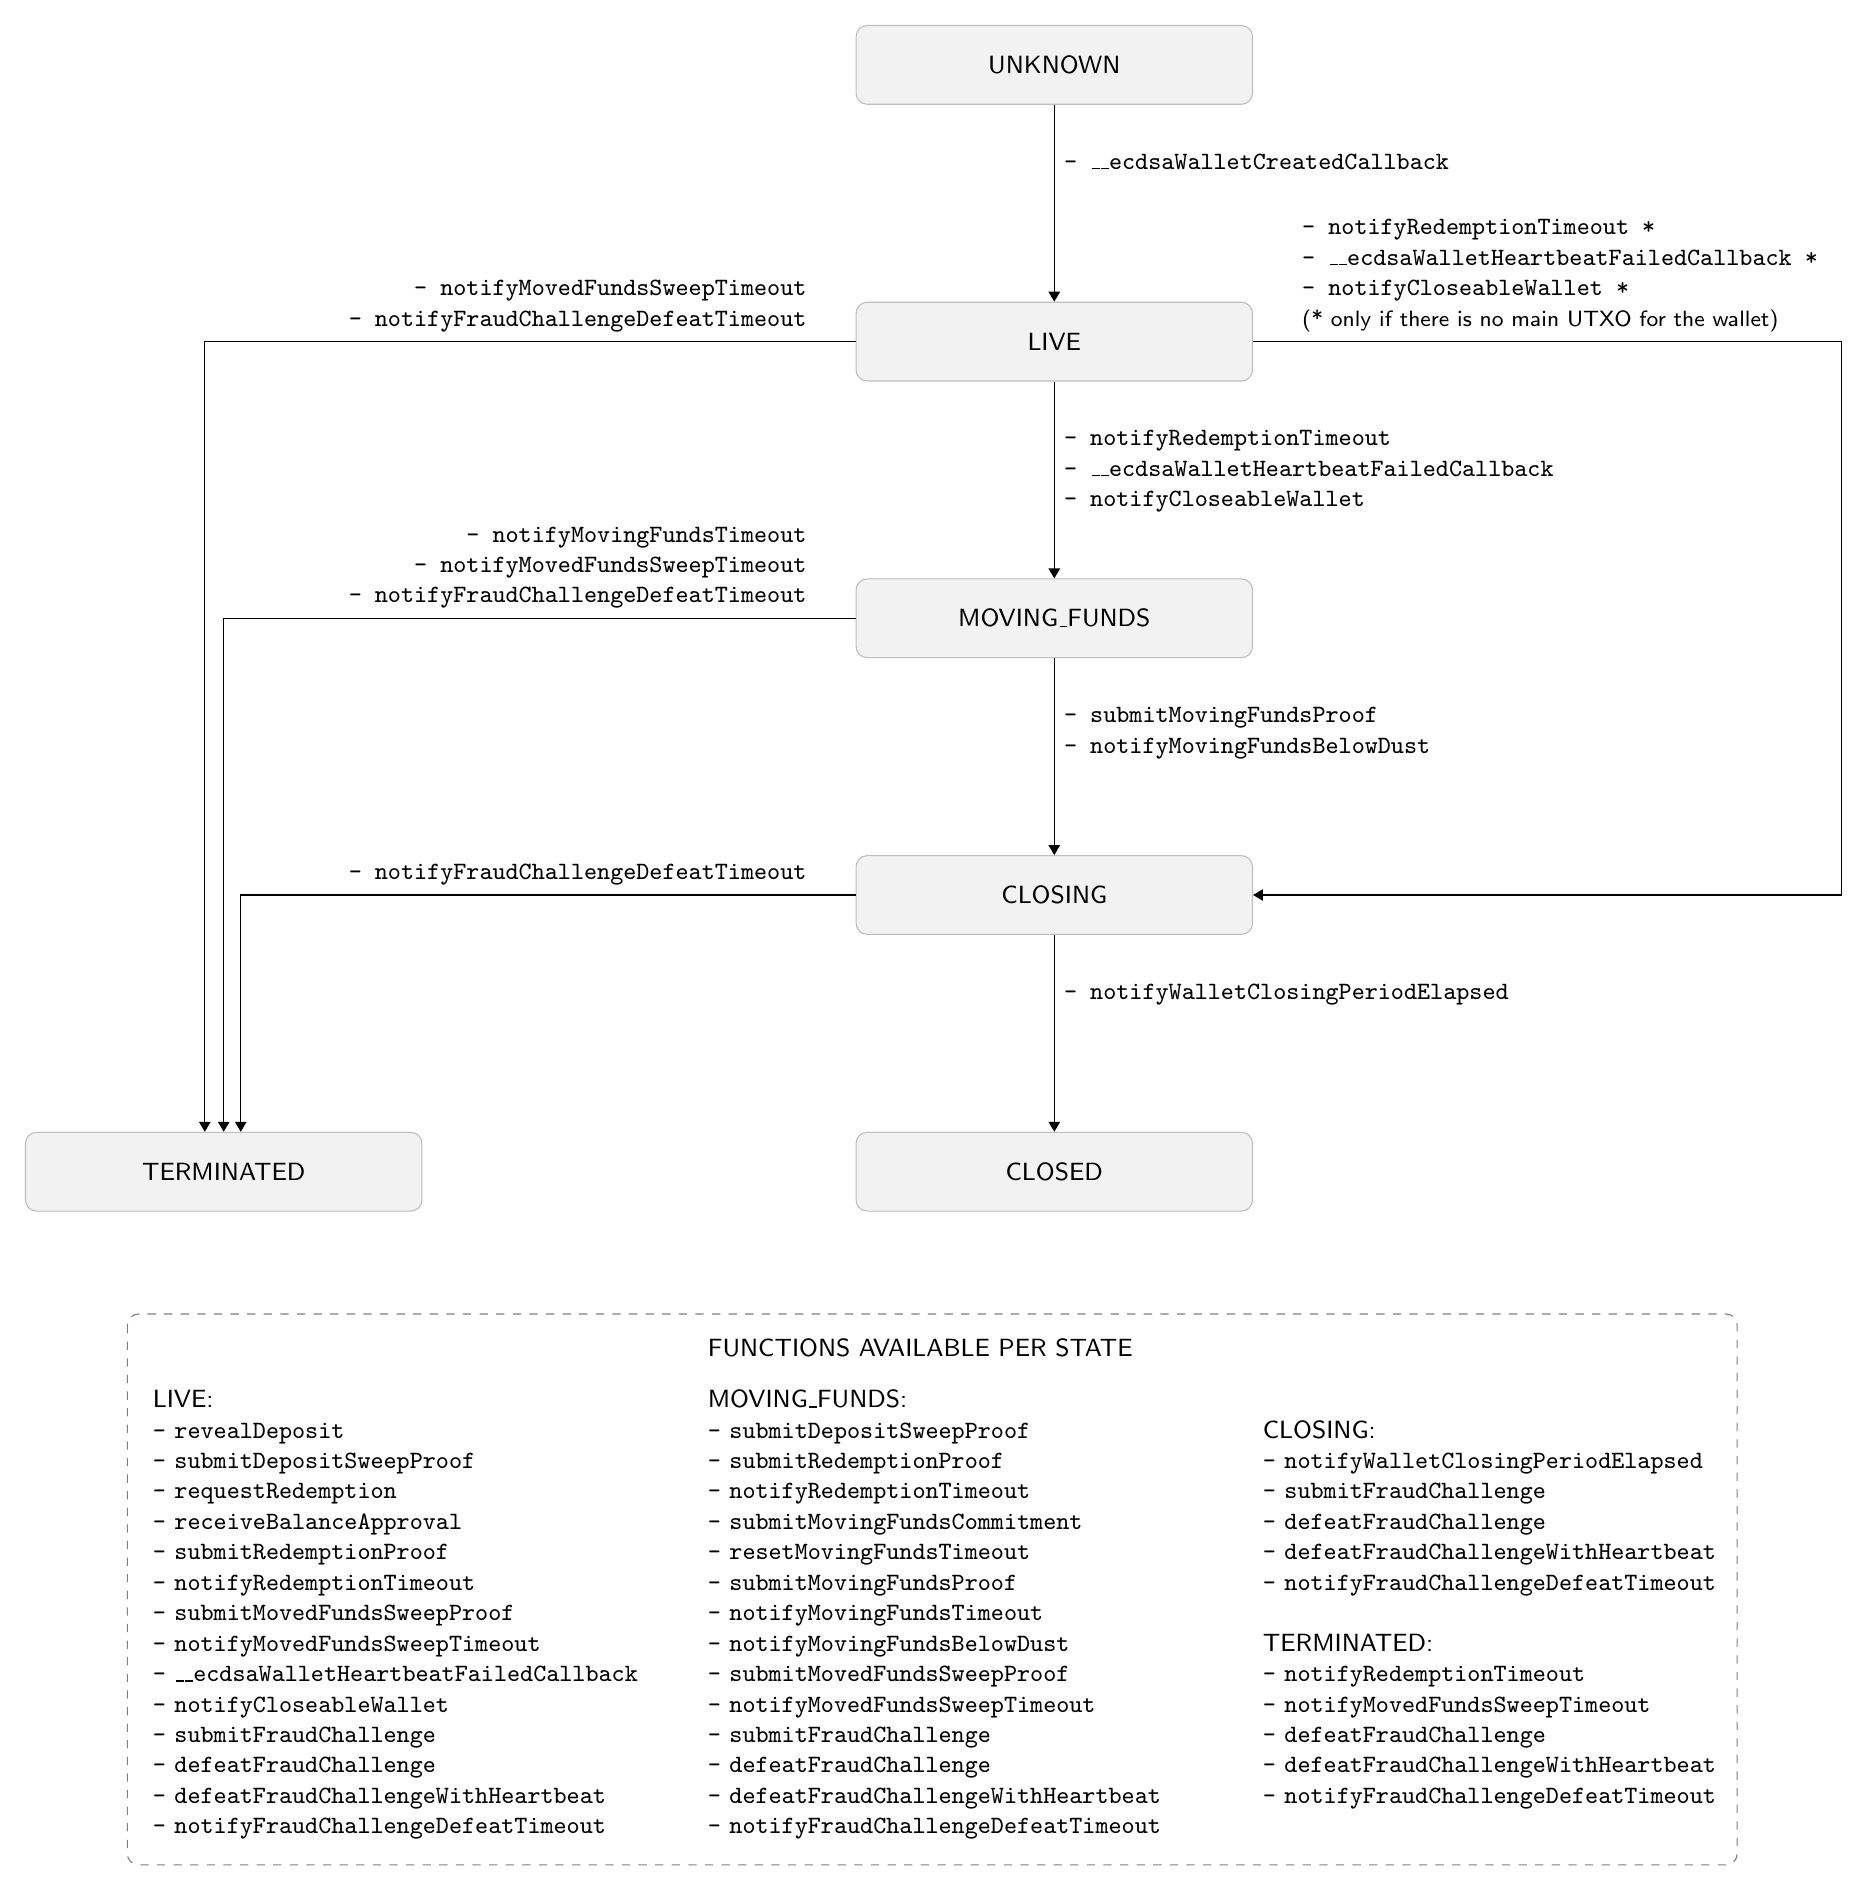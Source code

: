 % TIP: To generate `.pdf` file out of this `.tikz` file run:
% `pdflatex filename.tikz`.
% To install `pdflatex` on MacOS either run `brew install --cask mactex` (not
% recommended, downloads 4GB of data) or install `basictex` distribution plus
% needed packages (recommended, downloads only essential packages):
% ```
% brew install --cask basictex
% sudo tlmgr update --self
% sudo tlmgr install standalone
% sudo tlmgr install comment
% pdflatex <filename>.tikz
%```
% 
% To generate `.png` file out of `.pdf` on MacOS run:
% `convert -density 300 <filename>.pdf -resize 50% <filename>.png`.
% This requires installation of the `imagemagick` tool:
% `brew install imagemagick`.

\documentclass{standalone}%
\usepackage{tikz}%
\usepackage{comment}%
\usetikzlibrary{positioning,arrows.meta,backgrounds,shapes.multipart}%
\begin{document}%

% We need layers to draw the background
\pgfdeclarelayer{background}%
\pgfsetlayers{background,main}%

\begin{tikzpicture}[
% STYLES FOR NODES AND ARROWS
  every node/.style = {align=left,    % thanks to alignment we can have line breaks
                       font=\ttfamily\small},
        base/.style = {rectangle, draw=gray!50, rounded corners,
                       minimum width=5cm, minimum height=1cm,
                       text width=4.8cm, text centered, font=\sffamily\small},
       state/.style = {base, fill=gray!10},
         box/.style = {rectangle,
                       minimum width=7cm,
                       text width=6.8cm, font=\sffamily\small},
      node distance = 25mm,
                  > = Triangle,       % defines the arrow tip style when `->` is used
]
% STATES
% We position the nodes in relation to each other.

\node[state]                               (unknown)      {UNKNOWN};
\node[state, below=of unknown]             (live)         {LIVE};
\node[state, below=of live]                (movingFunds)  {MOVING\_FUNDS};
\node[state, below=of movingFunds]         (closing)      {CLOSING};
\node[state, below=of closing]             (closed)       {CLOSED};
\node[state, left=of closed, xshift=-3cm]  (terminated)   {TERMINATED};

% ARROWS
% 1. In place when line needed to bend more than once we specified relative
%  coordinates of the point that the arrow needs to pass.
% 2. To label the lines we create nodes with labels which we place 5mm from the
% beginning of the arrows (`pos=0` positions them at the beginning, `below
% right` defines where the text should be placed in relation to that position).
% Style of the labels is defined in `every node/.style`.

\draw[->](unknown)      --  node[below right, pos=0, yshift=-5mm, align=left] {- \_\_ecdsaWalletCreatedCallback}           (live);
\draw[->](live)         --  node[below right, pos=0, yshift=-5mm, align=left] {- notifyRedemptionTimeout\\
                                                                               - \_\_ecdsaWalletHeartbeatFailedCallback\\
                                                                               - notifyCloseableWallet}                   (movingFunds);
\draw[->](movingFunds)  --  node[below right, pos=0, yshift=-5mm, align=left] {- submitMovingFundsProof\\
                                                                               - notifyMovingFundsBelowDust}              (closing);
\draw[->](closing)      --  node[below right, pos=0, yshift=-5mm, align=left] {- notifyWalletClosingPeriodElapsed}        (closed);
\draw[->](live)         -|  node[above right, pos=0, xshift=5mm, align=left]  {- notifyRedemptionTimeout *\\
                                                                               - \_\_ecdsaWalletHeartbeatFailedCallback *\\
                                                                               - notifyCloseableWallet *\\
                                                                               \sffamily\footnotesize{(* only if there is no main UTXO for the wallet)}} 
                                                                                                                          +(10cm,0)
                        |-                                                                                                (closing);
\draw[->](live)         -|  node[above left, pos=0, xshift=-5mm, align=right] {- notifyMovedFundsSweepTimeout\\
                                                                               - notifyFraudChallengeDefeatTimeout}       ([xshift=-50mm]terminated);
\draw[->](movingFunds)  -|  node[above left, pos=0, xshift=-5mm, align=right] {- notifyMovingFundsTimeout\\
                                                                               - notifyMovedFundsSweepTimeout\\
                                                                               - notifyFraudChallengeDefeatTimeout}       (terminated);
\draw[->](closing)      -|  node[above left, pos=0, xshift=-5mm, align=right] {- notifyFraudChallengeDefeatTimeout}       ([xshift=15mm]terminated);


% TEXT BOX

\node [box, below = of closed, rectangle, xshift=-10mm, yshift=10mm] (box_label)
{FUNCTIONS AVAILABLE PER STATE\\ \hfill\\  \hfill};

\node [box, below of=box_label, rectangle split, rectangle split horizontal, rectangle split parts=3, yshift=-5mm,](box_content)
{
LIVE:\\
  \ttfamily{
  - revealDeposit\\
  - submitDepositSweepProof\\
  - requestRedemption\\
  - receiveBalanceApproval\\
  - submitRedemptionProof\\
  - notifyRedemptionTimeout\\
  - submitMovedFundsSweepProof\\
  - notifyMovedFundsSweepTimeout\\
  - \_\_ecdsaWalletHeartbeatFailedCallback\\
  - notifyCloseableWallet\\
  - submitFraudChallenge\\
  - defeatFraudChallenge\\
  - defeatFraudChallengeWithHeartbeat\\
  - notifyFraudChallengeDefeatTimeout}
\nodepart{two} 
  MOVING\_FUNDS:\\
  \ttfamily{
  - submitDepositSweepProof\\
  - submitRedemptionProof\\
  - notifyRedemptionTimeout\\
  - submitMovingFundsCommitment\\
  - resetMovingFundsTimeout \\
  - submitMovingFundsProof\\
  - notifyMovingFundsTimeout\\
  - notifyMovingFundsBelowDust\\
  - submitMovedFundsSweepProof\\
  - notifyMovedFundsSweepTimeout\\
  - submitFraudChallenge\\
  - defeatFraudChallenge\\
  - defeatFraudChallengeWithHeartbeat\\
  - notifyFraudChallengeDefeatTimeout}
\nodepart{three}
  CLOSING:\\
  \ttfamily{
  - notifyWalletClosingPeriodElapsed\\
  - submitFraudChallenge\\
  - defeatFraudChallenge\\
  - defeatFraudChallengeWithHeartbeat\\
  - notifyFraudChallengeDefeatTimeout}
  \hfill\\
  \hfill\\
  \sffamily{
  TERMINATED:\\}
  \ttfamily{
  - notifyRedemptionTimeout\\
  - notifyMovedFundsSweepTimeout\\
  - defeatFraudChallenge\\
  - defeatFraudChallengeWithHeartbeat\\
  - notifyFraudChallengeDefeatTimeout}
};

\path (box_content.west |- box_label.north)+(-0.2,0.2) node (a) {};
\path (box_content.south -| box_content.east)+(-0.9,-0.2) node (b) {};
\path[rounded corners, draw=black!50, dashed] (a) rectangle (b);

% BACKGROUND
% To draw the background behind the nodes and other objects we use pgf layers. 
% We calculate top left and bottom right corners position of current canvas and
% construct white background between those points expanded by some small amount.
% This gives us nice little margin around the diagram.

\begin{pgfonlayer}{background}
  \path (current bounding box.north west)+(-0.2,0.2) node (a) {};
  \path (current bounding box.south east)+(+0.2,0) node (b) {};
  \path[fill=white] (a) rectangle (b);
\end{pgfonlayer}

\end{tikzpicture}
\end{document}